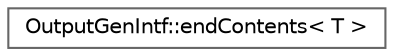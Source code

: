 digraph "Graphical Class Hierarchy"
{
 // INTERACTIVE_SVG=YES
 // LATEX_PDF_SIZE
  bgcolor="transparent";
  edge [fontname=Helvetica,fontsize=10,labelfontname=Helvetica,labelfontsize=10];
  node [fontname=Helvetica,fontsize=10,shape=box,height=0.2,width=0.4];
  rankdir="LR";
  Node0 [label="OutputGenIntf::endContents\< T \>",height=0.2,width=0.4,color="grey40", fillcolor="white", style="filled",URL="$db/db2/struct_output_gen_intf_1_1end_contents.html",tooltip=" "];
}
